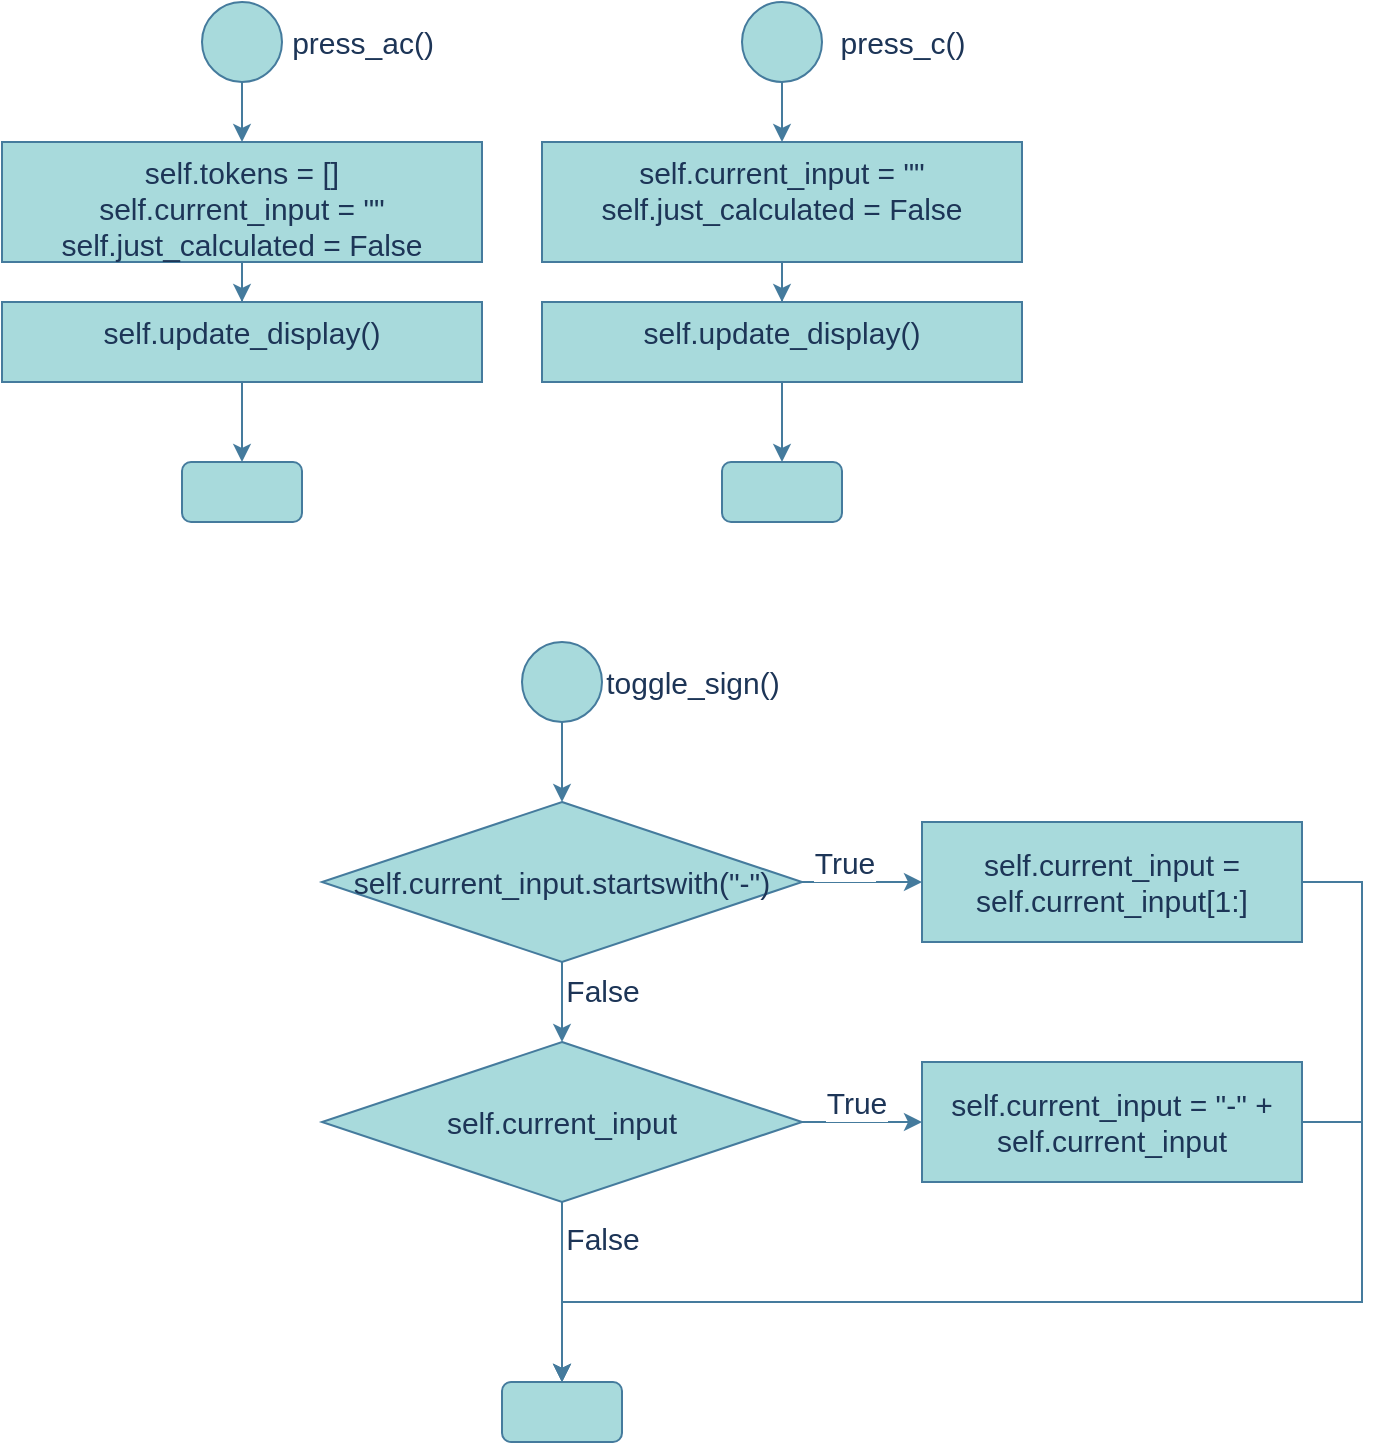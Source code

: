 <mxfile version="26.2.2">
  <diagram name="페이지-1" id="7Uzg_gREa5HBoRs-v23F">
    <mxGraphModel dx="1362" dy="843" grid="1" gridSize="10" guides="1" tooltips="1" connect="1" arrows="1" fold="1" page="1" pageScale="1" pageWidth="4681" pageHeight="3300" math="0" shadow="0">
      <root>
        <mxCell id="0" />
        <mxCell id="1" parent="0" />
        <mxCell id="wY5Fy5VMoEpxSJH9tn3--4" value="" style="edgeStyle=orthogonalEdgeStyle;rounded=0;orthogonalLoop=1;jettySize=auto;html=1;strokeColor=#457B9D;fontColor=#1D3557;fillColor=#A8DADC;fontSize=15;" edge="1" parent="1" source="wY5Fy5VMoEpxSJH9tn3--1" target="wY5Fy5VMoEpxSJH9tn3--3">
          <mxGeometry relative="1" as="geometry" />
        </mxCell>
        <mxCell id="wY5Fy5VMoEpxSJH9tn3--1" value="" style="verticalLabelPosition=bottom;verticalAlign=top;html=1;shape=mxgraph.flowchart.on-page_reference;strokeColor=#457B9D;fontColor=#1D3557;fillColor=#A8DADC;fontSize=15;" vertex="1" parent="1">
          <mxGeometry x="180" y="40" width="40" height="40" as="geometry" />
        </mxCell>
        <mxCell id="wY5Fy5VMoEpxSJH9tn3--2" value="press_ac()" style="text;html=1;align=center;verticalAlign=middle;resizable=0;points=[];autosize=1;strokeColor=none;fillColor=none;fontColor=#1D3557;fontSize=15;" vertex="1" parent="1">
          <mxGeometry x="215" y="45" width="90" height="30" as="geometry" />
        </mxCell>
        <mxCell id="wY5Fy5VMoEpxSJH9tn3--7" value="" style="edgeStyle=orthogonalEdgeStyle;rounded=0;orthogonalLoop=1;jettySize=auto;html=1;strokeColor=#457B9D;fontColor=#1D3557;fillColor=#A8DADC;fontSize=15;" edge="1" parent="1" source="wY5Fy5VMoEpxSJH9tn3--3" target="wY5Fy5VMoEpxSJH9tn3--6">
          <mxGeometry relative="1" as="geometry" />
        </mxCell>
        <mxCell id="wY5Fy5VMoEpxSJH9tn3--3" value="self.tokens = []&lt;div&gt;self.current_input = &quot;&quot;&lt;/div&gt;&lt;div&gt;self.just_calculated = False&lt;/div&gt;" style="whiteSpace=wrap;html=1;verticalAlign=top;fillColor=#A8DADC;strokeColor=#457B9D;fontColor=#1D3557;fontSize=15;" vertex="1" parent="1">
          <mxGeometry x="80" y="110" width="240" height="60" as="geometry" />
        </mxCell>
        <mxCell id="wY5Fy5VMoEpxSJH9tn3--9" value="" style="edgeStyle=orthogonalEdgeStyle;rounded=0;orthogonalLoop=1;jettySize=auto;html=1;strokeColor=#457B9D;fontColor=#1D3557;fillColor=#A8DADC;fontSize=15;" edge="1" parent="1" source="wY5Fy5VMoEpxSJH9tn3--6" target="wY5Fy5VMoEpxSJH9tn3--8">
          <mxGeometry relative="1" as="geometry" />
        </mxCell>
        <mxCell id="wY5Fy5VMoEpxSJH9tn3--6" value="self.update_display()" style="whiteSpace=wrap;html=1;verticalAlign=top;fillColor=#A8DADC;strokeColor=#457B9D;fontColor=#1D3557;fontSize=15;" vertex="1" parent="1">
          <mxGeometry x="80" y="190" width="240" height="40" as="geometry" />
        </mxCell>
        <mxCell id="wY5Fy5VMoEpxSJH9tn3--8" value="" style="rounded=1;whiteSpace=wrap;html=1;verticalAlign=top;fillColor=#A8DADC;strokeColor=#457B9D;fontColor=#1D3557;fontSize=15;" vertex="1" parent="1">
          <mxGeometry x="170" y="270" width="60" height="30" as="geometry" />
        </mxCell>
        <mxCell id="wY5Fy5VMoEpxSJH9tn3--10" value="" style="edgeStyle=orthogonalEdgeStyle;rounded=0;orthogonalLoop=1;jettySize=auto;html=1;strokeColor=#457B9D;fontColor=#1D3557;fillColor=#A8DADC;fontSize=15;" edge="1" source="wY5Fy5VMoEpxSJH9tn3--11" target="wY5Fy5VMoEpxSJH9tn3--14" parent="1">
          <mxGeometry relative="1" as="geometry" />
        </mxCell>
        <mxCell id="wY5Fy5VMoEpxSJH9tn3--11" value="" style="verticalLabelPosition=bottom;verticalAlign=top;html=1;shape=mxgraph.flowchart.on-page_reference;strokeColor=#457B9D;fontColor=#1D3557;fillColor=#A8DADC;fontSize=15;" vertex="1" parent="1">
          <mxGeometry x="450" y="40" width="40" height="40" as="geometry" />
        </mxCell>
        <mxCell id="wY5Fy5VMoEpxSJH9tn3--12" value="press_c()" style="text;html=1;align=center;verticalAlign=middle;resizable=0;points=[];autosize=1;strokeColor=none;fillColor=none;fontColor=#1D3557;fontSize=15;" vertex="1" parent="1">
          <mxGeometry x="485" y="45" width="90" height="30" as="geometry" />
        </mxCell>
        <mxCell id="wY5Fy5VMoEpxSJH9tn3--13" value="" style="edgeStyle=orthogonalEdgeStyle;rounded=0;orthogonalLoop=1;jettySize=auto;html=1;strokeColor=#457B9D;fontColor=#1D3557;fillColor=#A8DADC;fontSize=15;" edge="1" source="wY5Fy5VMoEpxSJH9tn3--14" target="wY5Fy5VMoEpxSJH9tn3--16" parent="1">
          <mxGeometry relative="1" as="geometry" />
        </mxCell>
        <mxCell id="wY5Fy5VMoEpxSJH9tn3--14" value="&lt;div&gt;self.current_input = &quot;&quot;&lt;/div&gt;&lt;div&gt;self.just_calculated = False&lt;/div&gt;" style="whiteSpace=wrap;html=1;verticalAlign=top;fillColor=#A8DADC;strokeColor=#457B9D;fontColor=#1D3557;fontSize=15;" vertex="1" parent="1">
          <mxGeometry x="350" y="110" width="240" height="60" as="geometry" />
        </mxCell>
        <mxCell id="wY5Fy5VMoEpxSJH9tn3--15" value="" style="edgeStyle=orthogonalEdgeStyle;rounded=0;orthogonalLoop=1;jettySize=auto;html=1;strokeColor=#457B9D;fontColor=#1D3557;fillColor=#A8DADC;fontSize=15;" edge="1" source="wY5Fy5VMoEpxSJH9tn3--16" target="wY5Fy5VMoEpxSJH9tn3--17" parent="1">
          <mxGeometry relative="1" as="geometry" />
        </mxCell>
        <mxCell id="wY5Fy5VMoEpxSJH9tn3--16" value="self.update_display()" style="whiteSpace=wrap;html=1;verticalAlign=top;fillColor=#A8DADC;strokeColor=#457B9D;fontColor=#1D3557;fontSize=15;" vertex="1" parent="1">
          <mxGeometry x="350" y="190" width="240" height="40" as="geometry" />
        </mxCell>
        <mxCell id="wY5Fy5VMoEpxSJH9tn3--17" value="" style="rounded=1;whiteSpace=wrap;html=1;verticalAlign=top;fillColor=#A8DADC;strokeColor=#457B9D;fontColor=#1D3557;fontSize=15;" vertex="1" parent="1">
          <mxGeometry x="440" y="270" width="60" height="30" as="geometry" />
        </mxCell>
        <mxCell id="wY5Fy5VMoEpxSJH9tn3--21" value="" style="edgeStyle=orthogonalEdgeStyle;rounded=0;orthogonalLoop=1;jettySize=auto;html=1;strokeColor=#457B9D;fontColor=#1D3557;fillColor=#A8DADC;fontSize=15;" edge="1" parent="1" source="wY5Fy5VMoEpxSJH9tn3--18" target="wY5Fy5VMoEpxSJH9tn3--20">
          <mxGeometry relative="1" as="geometry" />
        </mxCell>
        <mxCell id="wY5Fy5VMoEpxSJH9tn3--18" value="" style="ellipse;whiteSpace=wrap;html=1;strokeColor=#457B9D;fontColor=#1D3557;fillColor=#A8DADC;fontSize=15;" vertex="1" parent="1">
          <mxGeometry x="340" y="360" width="40" height="40" as="geometry" />
        </mxCell>
        <mxCell id="wY5Fy5VMoEpxSJH9tn3--19" value="toggle_sign()" style="text;html=1;align=center;verticalAlign=middle;resizable=0;points=[];autosize=1;strokeColor=none;fillColor=none;fontColor=#1D3557;fontSize=15;" vertex="1" parent="1">
          <mxGeometry x="370" y="365" width="110" height="30" as="geometry" />
        </mxCell>
        <mxCell id="wY5Fy5VMoEpxSJH9tn3--23" value="" style="edgeStyle=orthogonalEdgeStyle;rounded=0;orthogonalLoop=1;jettySize=auto;html=1;strokeColor=#457B9D;fontColor=#1D3557;fillColor=#A8DADC;fontSize=15;" edge="1" parent="1" source="wY5Fy5VMoEpxSJH9tn3--20" target="wY5Fy5VMoEpxSJH9tn3--22">
          <mxGeometry relative="1" as="geometry" />
        </mxCell>
        <mxCell id="wY5Fy5VMoEpxSJH9tn3--26" value="True" style="edgeLabel;html=1;align=center;verticalAlign=middle;resizable=0;points=[];strokeColor=#457B9D;fontColor=#1D3557;fillColor=#A8DADC;fontSize=15;" vertex="1" connectable="0" parent="wY5Fy5VMoEpxSJH9tn3--23">
          <mxGeometry x="-0.25" y="2" relative="1" as="geometry">
            <mxPoint x="-2" y="-8" as="offset" />
          </mxGeometry>
        </mxCell>
        <mxCell id="wY5Fy5VMoEpxSJH9tn3--25" value="" style="edgeStyle=orthogonalEdgeStyle;rounded=0;orthogonalLoop=1;jettySize=auto;html=1;strokeColor=#457B9D;fontColor=#1D3557;fillColor=#A8DADC;fontSize=15;" edge="1" parent="1" source="wY5Fy5VMoEpxSJH9tn3--20" target="wY5Fy5VMoEpxSJH9tn3--24">
          <mxGeometry relative="1" as="geometry" />
        </mxCell>
        <mxCell id="wY5Fy5VMoEpxSJH9tn3--27" value="False" style="edgeLabel;html=1;align=center;verticalAlign=middle;resizable=0;points=[];strokeColor=#457B9D;fontColor=#1D3557;fillColor=#A8DADC;fontSize=15;" vertex="1" connectable="0" parent="wY5Fy5VMoEpxSJH9tn3--25">
          <mxGeometry x="-0.317" y="1" relative="1" as="geometry">
            <mxPoint x="19" as="offset" />
          </mxGeometry>
        </mxCell>
        <mxCell id="wY5Fy5VMoEpxSJH9tn3--20" value="self.current_input.startswith(&quot;-&quot;)" style="rhombus;whiteSpace=wrap;html=1;fillColor=#A8DADC;strokeColor=#457B9D;fontColor=#1D3557;fontSize=15;" vertex="1" parent="1">
          <mxGeometry x="240" y="440" width="240" height="80" as="geometry" />
        </mxCell>
        <mxCell id="wY5Fy5VMoEpxSJH9tn3--34" style="edgeStyle=orthogonalEdgeStyle;rounded=0;orthogonalLoop=1;jettySize=auto;html=1;entryX=0.5;entryY=0;entryDx=0;entryDy=0;strokeColor=#457B9D;fontColor=#1D3557;fillColor=#A8DADC;fontSize=15;" edge="1" parent="1" source="wY5Fy5VMoEpxSJH9tn3--22" target="wY5Fy5VMoEpxSJH9tn3--31">
          <mxGeometry relative="1" as="geometry">
            <Array as="points">
              <mxPoint x="760" y="480" />
              <mxPoint x="760" y="690" />
              <mxPoint x="360" y="690" />
            </Array>
          </mxGeometry>
        </mxCell>
        <mxCell id="wY5Fy5VMoEpxSJH9tn3--22" value="self.current_input = self.current_input[1:]" style="whiteSpace=wrap;html=1;fillColor=#A8DADC;strokeColor=#457B9D;fontColor=#1D3557;fontSize=15;" vertex="1" parent="1">
          <mxGeometry x="540" y="450" width="190" height="60" as="geometry" />
        </mxCell>
        <mxCell id="wY5Fy5VMoEpxSJH9tn3--29" value="" style="edgeStyle=orthogonalEdgeStyle;rounded=0;orthogonalLoop=1;jettySize=auto;html=1;strokeColor=#457B9D;fontColor=#1D3557;fillColor=#A8DADC;fontSize=15;" edge="1" parent="1" source="wY5Fy5VMoEpxSJH9tn3--24" target="wY5Fy5VMoEpxSJH9tn3--28">
          <mxGeometry relative="1" as="geometry" />
        </mxCell>
        <mxCell id="wY5Fy5VMoEpxSJH9tn3--30" value="True" style="edgeLabel;html=1;align=center;verticalAlign=middle;resizable=0;points=[];strokeColor=#457B9D;fontColor=#1D3557;fillColor=#A8DADC;fontSize=15;" vertex="1" connectable="0" parent="wY5Fy5VMoEpxSJH9tn3--29">
          <mxGeometry x="-0.111" y="-1" relative="1" as="geometry">
            <mxPoint y="-11" as="offset" />
          </mxGeometry>
        </mxCell>
        <mxCell id="wY5Fy5VMoEpxSJH9tn3--32" value="" style="edgeStyle=orthogonalEdgeStyle;rounded=0;orthogonalLoop=1;jettySize=auto;html=1;strokeColor=#457B9D;fontColor=#1D3557;fillColor=#A8DADC;fontSize=15;" edge="1" parent="1" source="wY5Fy5VMoEpxSJH9tn3--24" target="wY5Fy5VMoEpxSJH9tn3--31">
          <mxGeometry relative="1" as="geometry" />
        </mxCell>
        <mxCell id="wY5Fy5VMoEpxSJH9tn3--33" value="False" style="edgeLabel;html=1;align=center;verticalAlign=middle;resizable=0;points=[];strokeColor=#457B9D;fontColor=#1D3557;fillColor=#A8DADC;fontSize=15;" vertex="1" connectable="0" parent="wY5Fy5VMoEpxSJH9tn3--32">
          <mxGeometry x="-0.604" y="-2" relative="1" as="geometry">
            <mxPoint x="22" as="offset" />
          </mxGeometry>
        </mxCell>
        <mxCell id="wY5Fy5VMoEpxSJH9tn3--24" value="self.current_input" style="rhombus;whiteSpace=wrap;html=1;fillColor=#A8DADC;strokeColor=#457B9D;fontColor=#1D3557;fontSize=15;" vertex="1" parent="1">
          <mxGeometry x="240" y="560" width="240" height="80" as="geometry" />
        </mxCell>
        <mxCell id="wY5Fy5VMoEpxSJH9tn3--35" style="edgeStyle=orthogonalEdgeStyle;rounded=0;orthogonalLoop=1;jettySize=auto;html=1;entryX=0.5;entryY=0;entryDx=0;entryDy=0;strokeColor=#457B9D;fontColor=#1D3557;fillColor=#A8DADC;fontSize=15;" edge="1" parent="1" source="wY5Fy5VMoEpxSJH9tn3--28" target="wY5Fy5VMoEpxSJH9tn3--31">
          <mxGeometry relative="1" as="geometry">
            <Array as="points">
              <mxPoint x="760" y="600" />
              <mxPoint x="760" y="690" />
              <mxPoint x="360" y="690" />
            </Array>
          </mxGeometry>
        </mxCell>
        <mxCell id="wY5Fy5VMoEpxSJH9tn3--28" value="self.current_input = &quot;-&quot; + self.current_input" style="whiteSpace=wrap;html=1;fillColor=#A8DADC;strokeColor=#457B9D;fontColor=#1D3557;fontSize=15;" vertex="1" parent="1">
          <mxGeometry x="540" y="570" width="190" height="60" as="geometry" />
        </mxCell>
        <mxCell id="wY5Fy5VMoEpxSJH9tn3--31" value="" style="rounded=1;whiteSpace=wrap;html=1;fillColor=#A8DADC;strokeColor=#457B9D;fontColor=#1D3557;fontSize=15;" vertex="1" parent="1">
          <mxGeometry x="330" y="730" width="60" height="30" as="geometry" />
        </mxCell>
      </root>
    </mxGraphModel>
  </diagram>
</mxfile>
